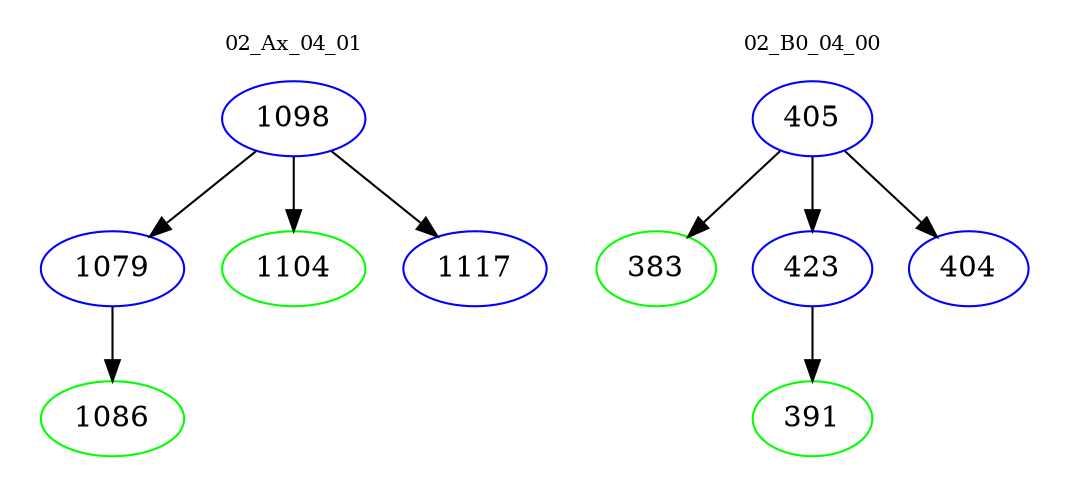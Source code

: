 digraph{
subgraph cluster_0 {
color = white
label = "02_Ax_04_01";
fontsize=10;
T0_1098 [label="1098", color="blue"]
T0_1098 -> T0_1079 [color="black"]
T0_1079 [label="1079", color="blue"]
T0_1079 -> T0_1086 [color="black"]
T0_1086 [label="1086", color="green"]
T0_1098 -> T0_1104 [color="black"]
T0_1104 [label="1104", color="green"]
T0_1098 -> T0_1117 [color="black"]
T0_1117 [label="1117", color="blue"]
}
subgraph cluster_1 {
color = white
label = "02_B0_04_00";
fontsize=10;
T1_405 [label="405", color="blue"]
T1_405 -> T1_383 [color="black"]
T1_383 [label="383", color="green"]
T1_405 -> T1_423 [color="black"]
T1_423 [label="423", color="blue"]
T1_423 -> T1_391 [color="black"]
T1_391 [label="391", color="green"]
T1_405 -> T1_404 [color="black"]
T1_404 [label="404", color="blue"]
}
}

